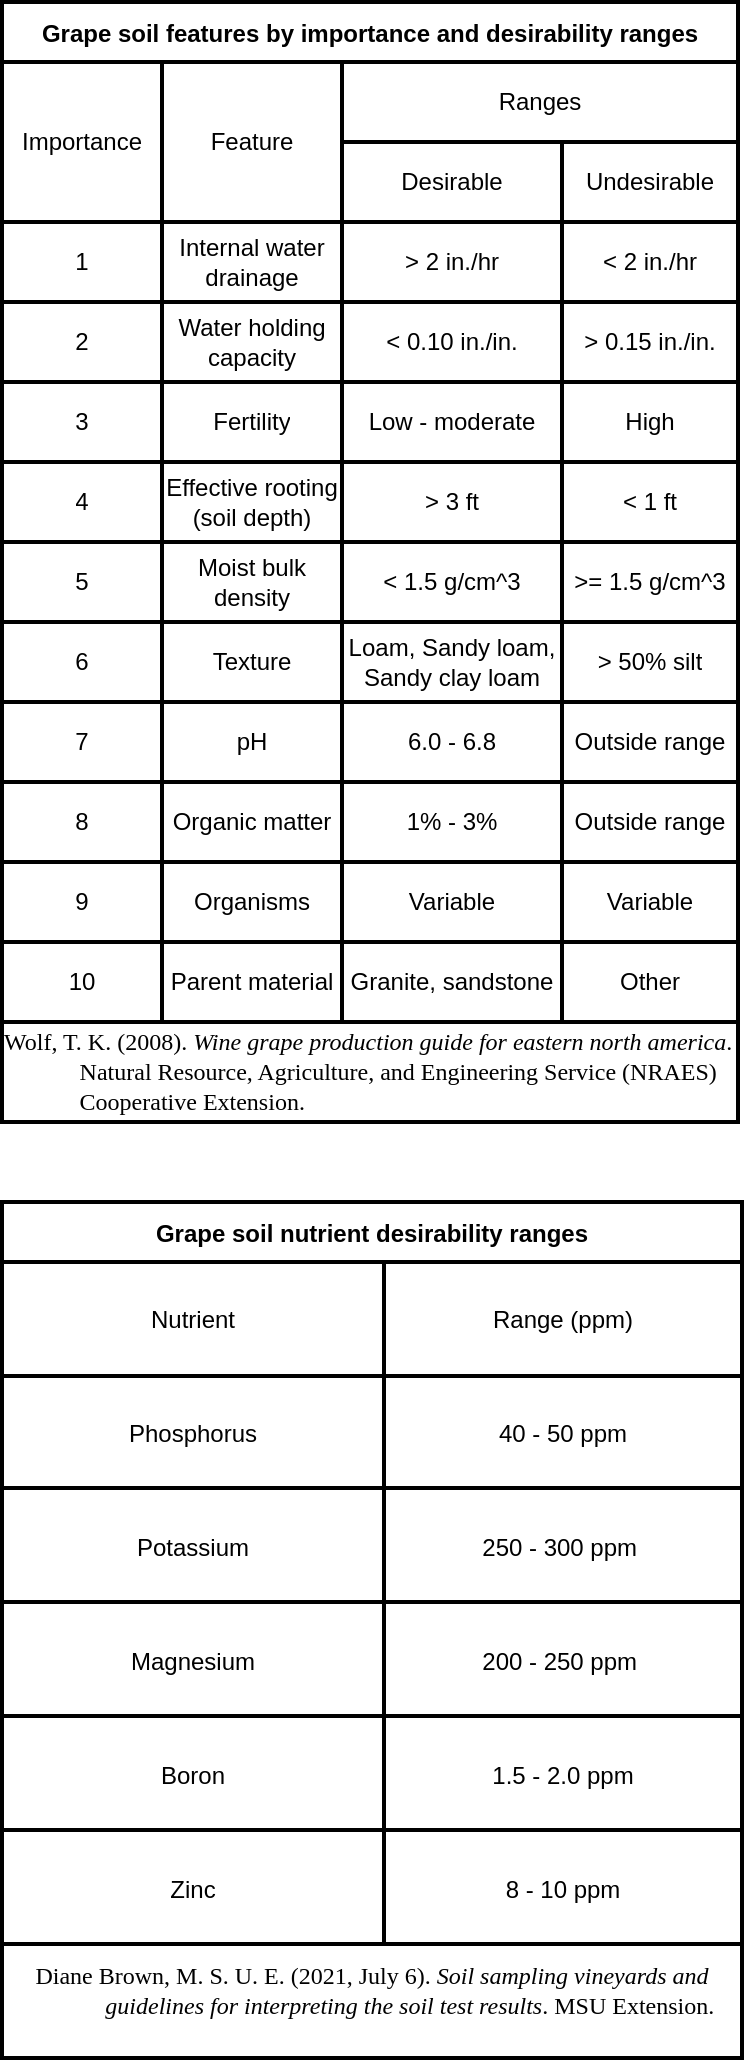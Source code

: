 <mxfile version="16.5.6" type="github">
  <diagram id="1BeaNvFZOrJ4yZ1JKT3H" name="Page-1">
    <mxGraphModel dx="1513" dy="729" grid="1" gridSize="10" guides="1" tooltips="1" connect="1" arrows="1" fold="1" page="0" pageScale="1" pageWidth="850" pageHeight="1100" math="0" shadow="0">
      <root>
        <mxCell id="0" />
        <mxCell id="1" parent="0" />
        <mxCell id="0N3fPxSNlgeO_tsuWIb--37" value="Grape soil features by importance and desirability ranges" style="shape=table;startSize=30;container=1;collapsible=0;childLayout=tableLayout;fontStyle=1;align=center;strokeWidth=2;" vertex="1" parent="1">
          <mxGeometry x="-50" y="40" width="368" height="560" as="geometry" />
        </mxCell>
        <mxCell id="0N3fPxSNlgeO_tsuWIb--38" value="" style="shape=tableRow;horizontal=0;startSize=0;swimlaneHead=0;swimlaneBody=0;top=0;left=0;bottom=0;right=0;collapsible=0;dropTarget=0;fillColor=none;points=[[0,0.5],[1,0.5]];portConstraint=eastwest;" vertex="1" parent="0N3fPxSNlgeO_tsuWIb--37">
          <mxGeometry y="30" width="368" height="40" as="geometry" />
        </mxCell>
        <mxCell id="0N3fPxSNlgeO_tsuWIb--99" value="Importance" style="shape=partialRectangle;html=1;whiteSpace=wrap;connectable=0;fillColor=none;top=0;left=0;bottom=0;right=0;overflow=hidden;rowspan=2;colspan=1;" vertex="1" parent="0N3fPxSNlgeO_tsuWIb--38">
          <mxGeometry width="80" height="80" as="geometry">
            <mxRectangle width="80" height="40" as="alternateBounds" />
          </mxGeometry>
        </mxCell>
        <mxCell id="0N3fPxSNlgeO_tsuWIb--39" value="Feature" style="shape=partialRectangle;html=1;whiteSpace=wrap;connectable=0;fillColor=none;top=0;left=0;bottom=0;right=0;overflow=hidden;rowspan=2;colspan=1;" vertex="1" parent="0N3fPxSNlgeO_tsuWIb--38">
          <mxGeometry x="80" width="90" height="80" as="geometry">
            <mxRectangle width="90" height="40" as="alternateBounds" />
          </mxGeometry>
        </mxCell>
        <mxCell id="0N3fPxSNlgeO_tsuWIb--40" value="Ranges" style="shape=partialRectangle;html=1;whiteSpace=wrap;connectable=0;fillColor=none;top=0;left=0;bottom=0;right=0;overflow=hidden;rowspan=1;colspan=2;" vertex="1" parent="0N3fPxSNlgeO_tsuWIb--38">
          <mxGeometry x="170" width="198" height="40" as="geometry">
            <mxRectangle width="110" height="40" as="alternateBounds" />
          </mxGeometry>
        </mxCell>
        <mxCell id="0N3fPxSNlgeO_tsuWIb--86" style="shape=partialRectangle;html=1;whiteSpace=wrap;connectable=0;fillColor=none;top=0;left=0;bottom=0;right=0;overflow=hidden;" vertex="1" visible="0" parent="0N3fPxSNlgeO_tsuWIb--38">
          <mxGeometry x="280" width="88" height="40" as="geometry">
            <mxRectangle width="88" height="40" as="alternateBounds" />
          </mxGeometry>
        </mxCell>
        <mxCell id="0N3fPxSNlgeO_tsuWIb--94" style="shape=tableRow;horizontal=0;startSize=0;swimlaneHead=0;swimlaneBody=0;top=0;left=0;bottom=0;right=0;collapsible=0;dropTarget=0;fillColor=none;points=[[0,0.5],[1,0.5]];portConstraint=eastwest;" vertex="1" parent="0N3fPxSNlgeO_tsuWIb--37">
          <mxGeometry y="70" width="368" height="40" as="geometry" />
        </mxCell>
        <mxCell id="0N3fPxSNlgeO_tsuWIb--100" style="shape=partialRectangle;html=1;whiteSpace=wrap;connectable=0;fillColor=none;top=0;left=0;bottom=0;right=0;overflow=hidden;" vertex="1" visible="0" parent="0N3fPxSNlgeO_tsuWIb--94">
          <mxGeometry width="80" height="40" as="geometry">
            <mxRectangle width="80" height="40" as="alternateBounds" />
          </mxGeometry>
        </mxCell>
        <mxCell id="0N3fPxSNlgeO_tsuWIb--95" style="shape=partialRectangle;html=1;whiteSpace=wrap;connectable=0;fillColor=none;top=0;left=0;bottom=0;right=0;overflow=hidden;" vertex="1" visible="0" parent="0N3fPxSNlgeO_tsuWIb--94">
          <mxGeometry x="80" width="90" height="40" as="geometry">
            <mxRectangle width="90" height="40" as="alternateBounds" />
          </mxGeometry>
        </mxCell>
        <mxCell id="0N3fPxSNlgeO_tsuWIb--96" value="Desirable" style="shape=partialRectangle;html=1;whiteSpace=wrap;connectable=0;fillColor=none;top=0;left=0;bottom=0;right=0;overflow=hidden;" vertex="1" parent="0N3fPxSNlgeO_tsuWIb--94">
          <mxGeometry x="170" width="110" height="40" as="geometry">
            <mxRectangle width="110" height="40" as="alternateBounds" />
          </mxGeometry>
        </mxCell>
        <mxCell id="0N3fPxSNlgeO_tsuWIb--97" value="Undesirable" style="shape=partialRectangle;html=1;whiteSpace=wrap;connectable=0;fillColor=none;top=0;left=0;bottom=0;right=0;overflow=hidden;" vertex="1" parent="0N3fPxSNlgeO_tsuWIb--94">
          <mxGeometry x="280" width="88" height="40" as="geometry">
            <mxRectangle width="88" height="40" as="alternateBounds" />
          </mxGeometry>
        </mxCell>
        <mxCell id="0N3fPxSNlgeO_tsuWIb--42" value="" style="shape=tableRow;horizontal=0;startSize=0;swimlaneHead=0;swimlaneBody=0;top=0;left=0;bottom=0;right=0;collapsible=0;dropTarget=0;fillColor=none;points=[[0,0.5],[1,0.5]];portConstraint=eastwest;" vertex="1" parent="0N3fPxSNlgeO_tsuWIb--37">
          <mxGeometry y="110" width="368" height="40" as="geometry" />
        </mxCell>
        <mxCell id="0N3fPxSNlgeO_tsuWIb--101" value="1" style="shape=partialRectangle;html=1;whiteSpace=wrap;connectable=0;fillColor=none;top=0;left=0;bottom=0;right=0;overflow=hidden;" vertex="1" parent="0N3fPxSNlgeO_tsuWIb--42">
          <mxGeometry width="80" height="40" as="geometry">
            <mxRectangle width="80" height="40" as="alternateBounds" />
          </mxGeometry>
        </mxCell>
        <mxCell id="0N3fPxSNlgeO_tsuWIb--43" value="Internal water drainage" style="shape=partialRectangle;html=1;whiteSpace=wrap;connectable=0;fillColor=none;top=0;left=0;bottom=0;right=0;overflow=hidden;" vertex="1" parent="0N3fPxSNlgeO_tsuWIb--42">
          <mxGeometry x="80" width="90" height="40" as="geometry">
            <mxRectangle width="90" height="40" as="alternateBounds" />
          </mxGeometry>
        </mxCell>
        <mxCell id="0N3fPxSNlgeO_tsuWIb--44" value="&amp;gt; 2 in./hr" style="shape=partialRectangle;html=1;whiteSpace=wrap;connectable=0;fillColor=none;top=0;left=0;bottom=0;right=0;overflow=hidden;" vertex="1" parent="0N3fPxSNlgeO_tsuWIb--42">
          <mxGeometry x="170" width="110" height="40" as="geometry">
            <mxRectangle width="110" height="40" as="alternateBounds" />
          </mxGeometry>
        </mxCell>
        <mxCell id="0N3fPxSNlgeO_tsuWIb--87" value="&lt;span&gt;&amp;lt; 2 in./hr&lt;/span&gt;" style="shape=partialRectangle;html=1;whiteSpace=wrap;connectable=0;fillColor=none;top=0;left=0;bottom=0;right=0;overflow=hidden;" vertex="1" parent="0N3fPxSNlgeO_tsuWIb--42">
          <mxGeometry x="280" width="88" height="40" as="geometry">
            <mxRectangle width="88" height="40" as="alternateBounds" />
          </mxGeometry>
        </mxCell>
        <mxCell id="0N3fPxSNlgeO_tsuWIb--46" value="" style="shape=tableRow;horizontal=0;startSize=0;swimlaneHead=0;swimlaneBody=0;top=0;left=0;bottom=0;right=0;collapsible=0;dropTarget=0;fillColor=none;points=[[0,0.5],[1,0.5]];portConstraint=eastwest;" vertex="1" parent="0N3fPxSNlgeO_tsuWIb--37">
          <mxGeometry y="150" width="368" height="40" as="geometry" />
        </mxCell>
        <mxCell id="0N3fPxSNlgeO_tsuWIb--102" value="2" style="shape=partialRectangle;html=1;whiteSpace=wrap;connectable=0;fillColor=none;top=0;left=0;bottom=0;right=0;overflow=hidden;" vertex="1" parent="0N3fPxSNlgeO_tsuWIb--46">
          <mxGeometry width="80" height="40" as="geometry">
            <mxRectangle width="80" height="40" as="alternateBounds" />
          </mxGeometry>
        </mxCell>
        <mxCell id="0N3fPxSNlgeO_tsuWIb--47" value="Water holding capacity" style="shape=partialRectangle;html=1;whiteSpace=wrap;connectable=0;fillColor=none;top=0;left=0;bottom=0;right=0;overflow=hidden;" vertex="1" parent="0N3fPxSNlgeO_tsuWIb--46">
          <mxGeometry x="80" width="90" height="40" as="geometry">
            <mxRectangle width="90" height="40" as="alternateBounds" />
          </mxGeometry>
        </mxCell>
        <mxCell id="0N3fPxSNlgeO_tsuWIb--48" value="&amp;lt; 0.10 in./in." style="shape=partialRectangle;html=1;whiteSpace=wrap;connectable=0;fillColor=none;top=0;left=0;bottom=0;right=0;overflow=hidden;" vertex="1" parent="0N3fPxSNlgeO_tsuWIb--46">
          <mxGeometry x="170" width="110" height="40" as="geometry">
            <mxRectangle width="110" height="40" as="alternateBounds" />
          </mxGeometry>
        </mxCell>
        <mxCell id="0N3fPxSNlgeO_tsuWIb--88" value="&amp;gt; 0.15 in./in." style="shape=partialRectangle;html=1;whiteSpace=wrap;connectable=0;fillColor=none;top=0;left=0;bottom=0;right=0;overflow=hidden;" vertex="1" parent="0N3fPxSNlgeO_tsuWIb--46">
          <mxGeometry x="280" width="88" height="40" as="geometry">
            <mxRectangle width="88" height="40" as="alternateBounds" />
          </mxGeometry>
        </mxCell>
        <mxCell id="0N3fPxSNlgeO_tsuWIb--50" value="" style="shape=tableRow;horizontal=0;startSize=0;swimlaneHead=0;swimlaneBody=0;top=0;left=0;bottom=0;right=0;collapsible=0;dropTarget=0;fillColor=none;points=[[0,0.5],[1,0.5]];portConstraint=eastwest;" vertex="1" parent="0N3fPxSNlgeO_tsuWIb--37">
          <mxGeometry y="190" width="368" height="40" as="geometry" />
        </mxCell>
        <mxCell id="0N3fPxSNlgeO_tsuWIb--103" value="3" style="shape=partialRectangle;html=1;whiteSpace=wrap;connectable=0;fillColor=none;top=0;left=0;bottom=0;right=0;overflow=hidden;" vertex="1" parent="0N3fPxSNlgeO_tsuWIb--50">
          <mxGeometry width="80" height="40" as="geometry">
            <mxRectangle width="80" height="40" as="alternateBounds" />
          </mxGeometry>
        </mxCell>
        <mxCell id="0N3fPxSNlgeO_tsuWIb--51" value="Fertility" style="shape=partialRectangle;html=1;whiteSpace=wrap;connectable=0;fillColor=none;top=0;left=0;bottom=0;right=0;overflow=hidden;" vertex="1" parent="0N3fPxSNlgeO_tsuWIb--50">
          <mxGeometry x="80" width="90" height="40" as="geometry">
            <mxRectangle width="90" height="40" as="alternateBounds" />
          </mxGeometry>
        </mxCell>
        <mxCell id="0N3fPxSNlgeO_tsuWIb--52" value="Low - moderate" style="shape=partialRectangle;html=1;whiteSpace=wrap;connectable=0;fillColor=none;top=0;left=0;bottom=0;right=0;overflow=hidden;" vertex="1" parent="0N3fPxSNlgeO_tsuWIb--50">
          <mxGeometry x="170" width="110" height="40" as="geometry">
            <mxRectangle width="110" height="40" as="alternateBounds" />
          </mxGeometry>
        </mxCell>
        <mxCell id="0N3fPxSNlgeO_tsuWIb--89" value="High" style="shape=partialRectangle;html=1;whiteSpace=wrap;connectable=0;fillColor=none;top=0;left=0;bottom=0;right=0;overflow=hidden;" vertex="1" parent="0N3fPxSNlgeO_tsuWIb--50">
          <mxGeometry x="280" width="88" height="40" as="geometry">
            <mxRectangle width="88" height="40" as="alternateBounds" />
          </mxGeometry>
        </mxCell>
        <mxCell id="0N3fPxSNlgeO_tsuWIb--54" value="" style="shape=tableRow;horizontal=0;startSize=0;swimlaneHead=0;swimlaneBody=0;top=0;left=0;bottom=0;right=0;collapsible=0;dropTarget=0;fillColor=none;points=[[0,0.5],[1,0.5]];portConstraint=eastwest;" vertex="1" parent="0N3fPxSNlgeO_tsuWIb--37">
          <mxGeometry y="230" width="368" height="40" as="geometry" />
        </mxCell>
        <mxCell id="0N3fPxSNlgeO_tsuWIb--104" value="4" style="shape=partialRectangle;html=1;whiteSpace=wrap;connectable=0;fillColor=none;top=0;left=0;bottom=0;right=0;overflow=hidden;" vertex="1" parent="0N3fPxSNlgeO_tsuWIb--54">
          <mxGeometry width="80" height="40" as="geometry">
            <mxRectangle width="80" height="40" as="alternateBounds" />
          </mxGeometry>
        </mxCell>
        <mxCell id="0N3fPxSNlgeO_tsuWIb--55" value="Effective rooting (soil depth)" style="shape=partialRectangle;html=1;whiteSpace=wrap;connectable=0;fillColor=none;top=0;left=0;bottom=0;right=0;overflow=hidden;" vertex="1" parent="0N3fPxSNlgeO_tsuWIb--54">
          <mxGeometry x="80" width="90" height="40" as="geometry">
            <mxRectangle width="90" height="40" as="alternateBounds" />
          </mxGeometry>
        </mxCell>
        <mxCell id="0N3fPxSNlgeO_tsuWIb--56" value="&amp;gt; 3 ft" style="shape=partialRectangle;html=1;whiteSpace=wrap;connectable=0;fillColor=none;top=0;left=0;bottom=0;right=0;overflow=hidden;" vertex="1" parent="0N3fPxSNlgeO_tsuWIb--54">
          <mxGeometry x="170" width="110" height="40" as="geometry">
            <mxRectangle width="110" height="40" as="alternateBounds" />
          </mxGeometry>
        </mxCell>
        <mxCell id="0N3fPxSNlgeO_tsuWIb--90" value="&amp;lt; 1 ft" style="shape=partialRectangle;html=1;whiteSpace=wrap;connectable=0;fillColor=none;top=0;left=0;bottom=0;right=0;overflow=hidden;" vertex="1" parent="0N3fPxSNlgeO_tsuWIb--54">
          <mxGeometry x="280" width="88" height="40" as="geometry">
            <mxRectangle width="88" height="40" as="alternateBounds" />
          </mxGeometry>
        </mxCell>
        <mxCell id="0N3fPxSNlgeO_tsuWIb--58" value="" style="shape=tableRow;horizontal=0;startSize=0;swimlaneHead=0;swimlaneBody=0;top=0;left=0;bottom=0;right=0;collapsible=0;dropTarget=0;fillColor=none;points=[[0,0.5],[1,0.5]];portConstraint=eastwest;" vertex="1" parent="0N3fPxSNlgeO_tsuWIb--37">
          <mxGeometry y="270" width="368" height="40" as="geometry" />
        </mxCell>
        <mxCell id="0N3fPxSNlgeO_tsuWIb--105" value="5" style="shape=partialRectangle;html=1;whiteSpace=wrap;connectable=0;fillColor=none;top=0;left=0;bottom=0;right=0;overflow=hidden;" vertex="1" parent="0N3fPxSNlgeO_tsuWIb--58">
          <mxGeometry width="80" height="40" as="geometry">
            <mxRectangle width="80" height="40" as="alternateBounds" />
          </mxGeometry>
        </mxCell>
        <mxCell id="0N3fPxSNlgeO_tsuWIb--59" value="Moist bulk density" style="shape=partialRectangle;html=1;whiteSpace=wrap;connectable=0;fillColor=none;top=0;left=0;bottom=0;right=0;overflow=hidden;" vertex="1" parent="0N3fPxSNlgeO_tsuWIb--58">
          <mxGeometry x="80" width="90" height="40" as="geometry">
            <mxRectangle width="90" height="40" as="alternateBounds" />
          </mxGeometry>
        </mxCell>
        <mxCell id="0N3fPxSNlgeO_tsuWIb--60" value="&amp;lt; 1.5 g/cm^3" style="shape=partialRectangle;html=1;whiteSpace=wrap;connectable=0;fillColor=none;top=0;left=0;bottom=0;right=0;overflow=hidden;" vertex="1" parent="0N3fPxSNlgeO_tsuWIb--58">
          <mxGeometry x="170" width="110" height="40" as="geometry">
            <mxRectangle width="110" height="40" as="alternateBounds" />
          </mxGeometry>
        </mxCell>
        <mxCell id="0N3fPxSNlgeO_tsuWIb--91" value="&amp;gt;= 1.5 g/cm^3" style="shape=partialRectangle;html=1;whiteSpace=wrap;connectable=0;fillColor=none;top=0;left=0;bottom=0;right=0;overflow=hidden;" vertex="1" parent="0N3fPxSNlgeO_tsuWIb--58">
          <mxGeometry x="280" width="88" height="40" as="geometry">
            <mxRectangle width="88" height="40" as="alternateBounds" />
          </mxGeometry>
        </mxCell>
        <mxCell id="0N3fPxSNlgeO_tsuWIb--62" value="" style="shape=tableRow;horizontal=0;startSize=0;swimlaneHead=0;swimlaneBody=0;top=0;left=0;bottom=0;right=0;collapsible=0;dropTarget=0;fillColor=none;points=[[0,0.5],[1,0.5]];portConstraint=eastwest;" vertex="1" parent="0N3fPxSNlgeO_tsuWIb--37">
          <mxGeometry y="310" width="368" height="40" as="geometry" />
        </mxCell>
        <mxCell id="0N3fPxSNlgeO_tsuWIb--106" value="6" style="shape=partialRectangle;html=1;whiteSpace=wrap;connectable=0;fillColor=none;top=0;left=0;bottom=0;right=0;overflow=hidden;" vertex="1" parent="0N3fPxSNlgeO_tsuWIb--62">
          <mxGeometry width="80" height="40" as="geometry">
            <mxRectangle width="80" height="40" as="alternateBounds" />
          </mxGeometry>
        </mxCell>
        <mxCell id="0N3fPxSNlgeO_tsuWIb--63" value="Texture" style="shape=partialRectangle;html=1;whiteSpace=wrap;connectable=0;fillColor=none;top=0;left=0;bottom=0;right=0;overflow=hidden;" vertex="1" parent="0N3fPxSNlgeO_tsuWIb--62">
          <mxGeometry x="80" width="90" height="40" as="geometry">
            <mxRectangle width="90" height="40" as="alternateBounds" />
          </mxGeometry>
        </mxCell>
        <mxCell id="0N3fPxSNlgeO_tsuWIb--64" value="Loam, Sandy loam, Sandy clay loam" style="shape=partialRectangle;html=1;whiteSpace=wrap;connectable=0;fillColor=none;top=0;left=0;bottom=0;right=0;overflow=hidden;" vertex="1" parent="0N3fPxSNlgeO_tsuWIb--62">
          <mxGeometry x="170" width="110" height="40" as="geometry">
            <mxRectangle width="110" height="40" as="alternateBounds" />
          </mxGeometry>
        </mxCell>
        <mxCell id="0N3fPxSNlgeO_tsuWIb--92" value="&amp;gt; 50% silt" style="shape=partialRectangle;html=1;whiteSpace=wrap;connectable=0;fillColor=none;top=0;left=0;bottom=0;right=0;overflow=hidden;" vertex="1" parent="0N3fPxSNlgeO_tsuWIb--62">
          <mxGeometry x="280" width="88" height="40" as="geometry">
            <mxRectangle width="88" height="40" as="alternateBounds" />
          </mxGeometry>
        </mxCell>
        <mxCell id="0N3fPxSNlgeO_tsuWIb--66" value="" style="shape=tableRow;horizontal=0;startSize=0;swimlaneHead=0;swimlaneBody=0;top=0;left=0;bottom=0;right=0;collapsible=0;dropTarget=0;fillColor=none;points=[[0,0.5],[1,0.5]];portConstraint=eastwest;" vertex="1" parent="0N3fPxSNlgeO_tsuWIb--37">
          <mxGeometry y="350" width="368" height="40" as="geometry" />
        </mxCell>
        <mxCell id="0N3fPxSNlgeO_tsuWIb--107" value="7" style="shape=partialRectangle;html=1;whiteSpace=wrap;connectable=0;fillColor=none;top=0;left=0;bottom=0;right=0;overflow=hidden;" vertex="1" parent="0N3fPxSNlgeO_tsuWIb--66">
          <mxGeometry width="80" height="40" as="geometry">
            <mxRectangle width="80" height="40" as="alternateBounds" />
          </mxGeometry>
        </mxCell>
        <mxCell id="0N3fPxSNlgeO_tsuWIb--67" value="pH" style="shape=partialRectangle;html=1;whiteSpace=wrap;connectable=0;fillColor=none;top=0;left=0;bottom=0;right=0;overflow=hidden;" vertex="1" parent="0N3fPxSNlgeO_tsuWIb--66">
          <mxGeometry x="80" width="90" height="40" as="geometry">
            <mxRectangle width="90" height="40" as="alternateBounds" />
          </mxGeometry>
        </mxCell>
        <mxCell id="0N3fPxSNlgeO_tsuWIb--68" value="6.0 - 6.8" style="shape=partialRectangle;html=1;whiteSpace=wrap;connectable=0;fillColor=none;top=0;left=0;bottom=0;right=0;overflow=hidden;" vertex="1" parent="0N3fPxSNlgeO_tsuWIb--66">
          <mxGeometry x="170" width="110" height="40" as="geometry">
            <mxRectangle width="110" height="40" as="alternateBounds" />
          </mxGeometry>
        </mxCell>
        <mxCell id="0N3fPxSNlgeO_tsuWIb--93" value="Outside range" style="shape=partialRectangle;html=1;whiteSpace=wrap;connectable=0;fillColor=none;top=0;left=0;bottom=0;right=0;overflow=hidden;" vertex="1" parent="0N3fPxSNlgeO_tsuWIb--66">
          <mxGeometry x="280" width="88" height="40" as="geometry">
            <mxRectangle width="88" height="40" as="alternateBounds" />
          </mxGeometry>
        </mxCell>
        <mxCell id="0N3fPxSNlgeO_tsuWIb--118" value="" style="shape=tableRow;horizontal=0;startSize=0;swimlaneHead=0;swimlaneBody=0;top=0;left=0;bottom=0;right=0;collapsible=0;dropTarget=0;fillColor=none;points=[[0,0.5],[1,0.5]];portConstraint=eastwest;" vertex="1" parent="0N3fPxSNlgeO_tsuWIb--37">
          <mxGeometry y="390" width="368" height="40" as="geometry" />
        </mxCell>
        <mxCell id="0N3fPxSNlgeO_tsuWIb--119" value="8" style="shape=partialRectangle;html=1;whiteSpace=wrap;connectable=0;fillColor=none;top=0;left=0;bottom=0;right=0;overflow=hidden;" vertex="1" parent="0N3fPxSNlgeO_tsuWIb--118">
          <mxGeometry width="80" height="40" as="geometry">
            <mxRectangle width="80" height="40" as="alternateBounds" />
          </mxGeometry>
        </mxCell>
        <mxCell id="0N3fPxSNlgeO_tsuWIb--120" value="Organic matter" style="shape=partialRectangle;html=1;whiteSpace=wrap;connectable=0;fillColor=none;top=0;left=0;bottom=0;right=0;overflow=hidden;" vertex="1" parent="0N3fPxSNlgeO_tsuWIb--118">
          <mxGeometry x="80" width="90" height="40" as="geometry">
            <mxRectangle width="90" height="40" as="alternateBounds" />
          </mxGeometry>
        </mxCell>
        <mxCell id="0N3fPxSNlgeO_tsuWIb--121" value="1% - 3%" style="shape=partialRectangle;html=1;whiteSpace=wrap;connectable=0;fillColor=none;top=0;left=0;bottom=0;right=0;overflow=hidden;" vertex="1" parent="0N3fPxSNlgeO_tsuWIb--118">
          <mxGeometry x="170" width="110" height="40" as="geometry">
            <mxRectangle width="110" height="40" as="alternateBounds" />
          </mxGeometry>
        </mxCell>
        <mxCell id="0N3fPxSNlgeO_tsuWIb--122" value="Outside range" style="shape=partialRectangle;html=1;whiteSpace=wrap;connectable=0;fillColor=none;top=0;left=0;bottom=0;right=0;overflow=hidden;" vertex="1" parent="0N3fPxSNlgeO_tsuWIb--118">
          <mxGeometry x="280" width="88" height="40" as="geometry">
            <mxRectangle width="88" height="40" as="alternateBounds" />
          </mxGeometry>
        </mxCell>
        <mxCell id="0N3fPxSNlgeO_tsuWIb--123" value="" style="shape=tableRow;horizontal=0;startSize=0;swimlaneHead=0;swimlaneBody=0;top=0;left=0;bottom=0;right=0;collapsible=0;dropTarget=0;fillColor=none;points=[[0,0.5],[1,0.5]];portConstraint=eastwest;" vertex="1" parent="0N3fPxSNlgeO_tsuWIb--37">
          <mxGeometry y="430" width="368" height="40" as="geometry" />
        </mxCell>
        <mxCell id="0N3fPxSNlgeO_tsuWIb--124" value="9" style="shape=partialRectangle;html=1;whiteSpace=wrap;connectable=0;fillColor=none;top=0;left=0;bottom=0;right=0;overflow=hidden;" vertex="1" parent="0N3fPxSNlgeO_tsuWIb--123">
          <mxGeometry width="80" height="40" as="geometry">
            <mxRectangle width="80" height="40" as="alternateBounds" />
          </mxGeometry>
        </mxCell>
        <mxCell id="0N3fPxSNlgeO_tsuWIb--125" value="Organisms" style="shape=partialRectangle;html=1;whiteSpace=wrap;connectable=0;fillColor=none;top=0;left=0;bottom=0;right=0;overflow=hidden;" vertex="1" parent="0N3fPxSNlgeO_tsuWIb--123">
          <mxGeometry x="80" width="90" height="40" as="geometry">
            <mxRectangle width="90" height="40" as="alternateBounds" />
          </mxGeometry>
        </mxCell>
        <mxCell id="0N3fPxSNlgeO_tsuWIb--126" value="Variable" style="shape=partialRectangle;html=1;whiteSpace=wrap;connectable=0;fillColor=none;top=0;left=0;bottom=0;right=0;overflow=hidden;" vertex="1" parent="0N3fPxSNlgeO_tsuWIb--123">
          <mxGeometry x="170" width="110" height="40" as="geometry">
            <mxRectangle width="110" height="40" as="alternateBounds" />
          </mxGeometry>
        </mxCell>
        <mxCell id="0N3fPxSNlgeO_tsuWIb--127" value="Variable" style="shape=partialRectangle;html=1;whiteSpace=wrap;connectable=0;fillColor=none;top=0;left=0;bottom=0;right=0;overflow=hidden;" vertex="1" parent="0N3fPxSNlgeO_tsuWIb--123">
          <mxGeometry x="280" width="88" height="40" as="geometry">
            <mxRectangle width="88" height="40" as="alternateBounds" />
          </mxGeometry>
        </mxCell>
        <mxCell id="0N3fPxSNlgeO_tsuWIb--128" value="" style="shape=tableRow;horizontal=0;startSize=0;swimlaneHead=0;swimlaneBody=0;top=0;left=0;bottom=0;right=0;collapsible=0;dropTarget=0;fillColor=none;points=[[0,0.5],[1,0.5]];portConstraint=eastwest;" vertex="1" parent="0N3fPxSNlgeO_tsuWIb--37">
          <mxGeometry y="470" width="368" height="40" as="geometry" />
        </mxCell>
        <mxCell id="0N3fPxSNlgeO_tsuWIb--129" value="10" style="shape=partialRectangle;html=1;whiteSpace=wrap;connectable=0;fillColor=none;top=0;left=0;bottom=0;right=0;overflow=hidden;" vertex="1" parent="0N3fPxSNlgeO_tsuWIb--128">
          <mxGeometry width="80" height="40" as="geometry">
            <mxRectangle width="80" height="40" as="alternateBounds" />
          </mxGeometry>
        </mxCell>
        <mxCell id="0N3fPxSNlgeO_tsuWIb--130" value="Parent material" style="shape=partialRectangle;html=1;whiteSpace=wrap;connectable=0;fillColor=none;top=0;left=0;bottom=0;right=0;overflow=hidden;" vertex="1" parent="0N3fPxSNlgeO_tsuWIb--128">
          <mxGeometry x="80" width="90" height="40" as="geometry">
            <mxRectangle width="90" height="40" as="alternateBounds" />
          </mxGeometry>
        </mxCell>
        <mxCell id="0N3fPxSNlgeO_tsuWIb--131" value="Granite&lt;span style=&quot;white-space: pre&quot;&gt;, sandstone&lt;/span&gt;" style="shape=partialRectangle;html=1;whiteSpace=wrap;connectable=0;fillColor=none;top=0;left=0;bottom=0;right=0;overflow=hidden;" vertex="1" parent="0N3fPxSNlgeO_tsuWIb--128">
          <mxGeometry x="170" width="110" height="40" as="geometry">
            <mxRectangle width="110" height="40" as="alternateBounds" />
          </mxGeometry>
        </mxCell>
        <mxCell id="0N3fPxSNlgeO_tsuWIb--132" value="Other" style="shape=partialRectangle;html=1;whiteSpace=wrap;connectable=0;fillColor=none;top=0;left=0;bottom=0;right=0;overflow=hidden;" vertex="1" parent="0N3fPxSNlgeO_tsuWIb--128">
          <mxGeometry x="280" width="88" height="40" as="geometry">
            <mxRectangle width="88" height="40" as="alternateBounds" />
          </mxGeometry>
        </mxCell>
        <mxCell id="0N3fPxSNlgeO_tsuWIb--133" style="shape=tableRow;horizontal=0;startSize=0;swimlaneHead=0;swimlaneBody=0;top=0;left=0;bottom=0;right=0;collapsible=0;dropTarget=0;fillColor=none;points=[[0,0.5],[1,0.5]];portConstraint=eastwest;" vertex="1" parent="0N3fPxSNlgeO_tsuWIb--37">
          <mxGeometry y="510" width="368" height="50" as="geometry" />
        </mxCell>
        <mxCell id="0N3fPxSNlgeO_tsuWIb--134" value="&lt;p style=&quot;text-align: left ; margin: 0px 0px 12px 37.8px ; text-indent: -37.8px ; font-stretch: normal ; line-height: normal ; font-family: &amp;#34;times&amp;#34;&quot;&gt;&lt;span&gt;Wolf, T. K. (2008). &lt;i&gt;Wine grape production guide for eastern north america&lt;/i&gt;. Natural Resource, Agriculture, and Engineering Service (NRAES) Cooperative Extension.&amp;nbsp;&lt;/span&gt;&lt;/p&gt;" style="shape=partialRectangle;html=1;whiteSpace=wrap;connectable=0;fillColor=none;top=0;left=0;bottom=0;right=0;overflow=hidden;rowspan=1;colspan=4;" vertex="1" parent="0N3fPxSNlgeO_tsuWIb--133">
          <mxGeometry width="368" height="50" as="geometry">
            <mxRectangle width="80" height="50" as="alternateBounds" />
          </mxGeometry>
        </mxCell>
        <mxCell id="0N3fPxSNlgeO_tsuWIb--135" style="shape=partialRectangle;html=1;whiteSpace=wrap;connectable=0;fillColor=none;top=0;left=0;bottom=0;right=0;overflow=hidden;" vertex="1" visible="0" parent="0N3fPxSNlgeO_tsuWIb--133">
          <mxGeometry x="80" width="90" height="50" as="geometry">
            <mxRectangle width="90" height="50" as="alternateBounds" />
          </mxGeometry>
        </mxCell>
        <mxCell id="0N3fPxSNlgeO_tsuWIb--136" style="shape=partialRectangle;html=1;whiteSpace=wrap;connectable=0;fillColor=none;top=0;left=0;bottom=0;right=0;overflow=hidden;" vertex="1" visible="0" parent="0N3fPxSNlgeO_tsuWIb--133">
          <mxGeometry x="170" width="110" height="50" as="geometry">
            <mxRectangle width="110" height="50" as="alternateBounds" />
          </mxGeometry>
        </mxCell>
        <mxCell id="0N3fPxSNlgeO_tsuWIb--137" style="shape=partialRectangle;html=1;whiteSpace=wrap;connectable=0;fillColor=none;top=0;left=0;bottom=0;right=0;overflow=hidden;" vertex="1" visible="0" parent="0N3fPxSNlgeO_tsuWIb--133">
          <mxGeometry x="280" width="88" height="50" as="geometry">
            <mxRectangle width="88" height="50" as="alternateBounds" />
          </mxGeometry>
        </mxCell>
        <mxCell id="0N3fPxSNlgeO_tsuWIb--218" value="Grape soil nutrient desirability ranges" style="shape=table;startSize=30;container=1;collapsible=0;childLayout=tableLayout;fontStyle=1;align=center;strokeWidth=2;" vertex="1" parent="1">
          <mxGeometry x="-50" y="640" width="370" height="428" as="geometry" />
        </mxCell>
        <mxCell id="0N3fPxSNlgeO_tsuWIb--219" value="" style="shape=tableRow;horizontal=0;startSize=0;swimlaneHead=0;swimlaneBody=0;top=0;left=0;bottom=0;right=0;collapsible=0;dropTarget=0;fillColor=none;points=[[0,0.5],[1,0.5]];portConstraint=eastwest;strokeWidth=2;" vertex="1" parent="0N3fPxSNlgeO_tsuWIb--218">
          <mxGeometry y="30" width="370" height="57" as="geometry" />
        </mxCell>
        <mxCell id="0N3fPxSNlgeO_tsuWIb--220" value="Nutrient" style="shape=partialRectangle;html=1;whiteSpace=wrap;connectable=0;fillColor=none;top=0;left=0;bottom=0;right=0;overflow=hidden;strokeWidth=2;" vertex="1" parent="0N3fPxSNlgeO_tsuWIb--219">
          <mxGeometry width="191" height="57" as="geometry">
            <mxRectangle width="191" height="57" as="alternateBounds" />
          </mxGeometry>
        </mxCell>
        <mxCell id="0N3fPxSNlgeO_tsuWIb--221" value="Range (ppm)" style="shape=partialRectangle;html=1;whiteSpace=wrap;connectable=0;fillColor=none;top=0;left=0;bottom=0;right=0;overflow=hidden;strokeWidth=2;" vertex="1" parent="0N3fPxSNlgeO_tsuWIb--219">
          <mxGeometry x="191" width="179" height="57" as="geometry">
            <mxRectangle width="179" height="57" as="alternateBounds" />
          </mxGeometry>
        </mxCell>
        <mxCell id="0N3fPxSNlgeO_tsuWIb--223" value="" style="shape=tableRow;horizontal=0;startSize=0;swimlaneHead=0;swimlaneBody=0;top=0;left=0;bottom=0;right=0;collapsible=0;dropTarget=0;fillColor=none;points=[[0,0.5],[1,0.5]];portConstraint=eastwest;strokeWidth=2;" vertex="1" parent="0N3fPxSNlgeO_tsuWIb--218">
          <mxGeometry y="87" width="370" height="56" as="geometry" />
        </mxCell>
        <mxCell id="0N3fPxSNlgeO_tsuWIb--224" value="&lt;p style=&quot;margin: 0px ; font-stretch: normal ; line-height: normal&quot;&gt;Phosphorus&lt;/p&gt;" style="shape=partialRectangle;html=1;whiteSpace=wrap;connectable=0;fillColor=none;top=0;left=0;bottom=0;right=0;overflow=hidden;strokeWidth=2;" vertex="1" parent="0N3fPxSNlgeO_tsuWIb--223">
          <mxGeometry width="191" height="56" as="geometry">
            <mxRectangle width="191" height="56" as="alternateBounds" />
          </mxGeometry>
        </mxCell>
        <mxCell id="0N3fPxSNlgeO_tsuWIb--225" value="&lt;p style=&quot;margin: 0px ; font-stretch: normal ; line-height: normal&quot;&gt;40 - 50 ppm&lt;/p&gt;" style="shape=partialRectangle;html=1;whiteSpace=wrap;connectable=0;fillColor=none;top=0;left=0;bottom=0;right=0;overflow=hidden;strokeWidth=2;" vertex="1" parent="0N3fPxSNlgeO_tsuWIb--223">
          <mxGeometry x="191" width="179" height="56" as="geometry">
            <mxRectangle width="179" height="56" as="alternateBounds" />
          </mxGeometry>
        </mxCell>
        <mxCell id="0N3fPxSNlgeO_tsuWIb--227" value="" style="shape=tableRow;horizontal=0;startSize=0;swimlaneHead=0;swimlaneBody=0;top=0;left=0;bottom=0;right=0;collapsible=0;dropTarget=0;fillColor=none;points=[[0,0.5],[1,0.5]];portConstraint=eastwest;strokeWidth=2;" vertex="1" parent="0N3fPxSNlgeO_tsuWIb--218">
          <mxGeometry y="143" width="370" height="57" as="geometry" />
        </mxCell>
        <mxCell id="0N3fPxSNlgeO_tsuWIb--228" value="&lt;p style=&quot;margin: 0px ; font-stretch: normal ; line-height: normal&quot;&gt;Potassium&lt;/p&gt;" style="shape=partialRectangle;html=1;whiteSpace=wrap;connectable=0;fillColor=none;top=0;left=0;bottom=0;right=0;overflow=hidden;strokeWidth=2;" vertex="1" parent="0N3fPxSNlgeO_tsuWIb--227">
          <mxGeometry width="191" height="57" as="geometry">
            <mxRectangle width="191" height="57" as="alternateBounds" />
          </mxGeometry>
        </mxCell>
        <mxCell id="0N3fPxSNlgeO_tsuWIb--229" value="&lt;p style=&quot;margin: 0px ; font-stretch: normal ; line-height: normal&quot;&gt;250 - 300 ppm&amp;nbsp;&lt;/p&gt;" style="shape=partialRectangle;html=1;whiteSpace=wrap;connectable=0;fillColor=none;top=0;left=0;bottom=0;right=0;overflow=hidden;strokeWidth=2;" vertex="1" parent="0N3fPxSNlgeO_tsuWIb--227">
          <mxGeometry x="191" width="179" height="57" as="geometry">
            <mxRectangle width="179" height="57" as="alternateBounds" />
          </mxGeometry>
        </mxCell>
        <mxCell id="0N3fPxSNlgeO_tsuWIb--231" value="" style="shape=tableRow;horizontal=0;startSize=0;swimlaneHead=0;swimlaneBody=0;top=0;left=0;bottom=0;right=0;collapsible=0;dropTarget=0;fillColor=none;points=[[0,0.5],[1,0.5]];portConstraint=eastwest;strokeWidth=2;" vertex="1" parent="0N3fPxSNlgeO_tsuWIb--218">
          <mxGeometry y="200" width="370" height="57" as="geometry" />
        </mxCell>
        <mxCell id="0N3fPxSNlgeO_tsuWIb--232" value="&lt;p style=&quot;margin: 0px ; font-stretch: normal ; line-height: normal&quot;&gt;Magnesium&lt;/p&gt;" style="shape=partialRectangle;html=1;whiteSpace=wrap;connectable=0;fillColor=none;top=0;left=0;bottom=0;right=0;overflow=hidden;strokeWidth=2;" vertex="1" parent="0N3fPxSNlgeO_tsuWIb--231">
          <mxGeometry width="191" height="57" as="geometry">
            <mxRectangle width="191" height="57" as="alternateBounds" />
          </mxGeometry>
        </mxCell>
        <mxCell id="0N3fPxSNlgeO_tsuWIb--233" value="&lt;p style=&quot;margin: 0px ; font-stretch: normal ; line-height: normal&quot;&gt;200 - 250 ppm&amp;nbsp;&lt;/p&gt;" style="shape=partialRectangle;html=1;whiteSpace=wrap;connectable=0;fillColor=none;top=0;left=0;bottom=0;right=0;overflow=hidden;strokeWidth=2;" vertex="1" parent="0N3fPxSNlgeO_tsuWIb--231">
          <mxGeometry x="191" width="179" height="57" as="geometry">
            <mxRectangle width="179" height="57" as="alternateBounds" />
          </mxGeometry>
        </mxCell>
        <mxCell id="0N3fPxSNlgeO_tsuWIb--234" value="" style="shape=tableRow;horizontal=0;startSize=0;swimlaneHead=0;swimlaneBody=0;top=0;left=0;bottom=0;right=0;collapsible=0;dropTarget=0;fillColor=none;points=[[0,0.5],[1,0.5]];portConstraint=eastwest;strokeWidth=2;" vertex="1" parent="0N3fPxSNlgeO_tsuWIb--218">
          <mxGeometry y="257" width="370" height="57" as="geometry" />
        </mxCell>
        <mxCell id="0N3fPxSNlgeO_tsuWIb--235" value="&lt;p style=&quot;margin: 0px ; font-stretch: normal ; line-height: normal&quot;&gt;Boron&lt;/p&gt;" style="shape=partialRectangle;html=1;whiteSpace=wrap;connectable=0;fillColor=none;top=0;left=0;bottom=0;right=0;overflow=hidden;strokeWidth=2;" vertex="1" parent="0N3fPxSNlgeO_tsuWIb--234">
          <mxGeometry width="191" height="57" as="geometry">
            <mxRectangle width="191" height="57" as="alternateBounds" />
          </mxGeometry>
        </mxCell>
        <mxCell id="0N3fPxSNlgeO_tsuWIb--236" value="&lt;p style=&quot;margin: 0px ; font-stretch: normal ; line-height: normal&quot;&gt;1.5 - 2.0 ppm&lt;/p&gt;" style="shape=partialRectangle;html=1;whiteSpace=wrap;connectable=0;fillColor=none;top=0;left=0;bottom=0;right=0;overflow=hidden;strokeWidth=2;" vertex="1" parent="0N3fPxSNlgeO_tsuWIb--234">
          <mxGeometry x="191" width="179" height="57" as="geometry">
            <mxRectangle width="179" height="57" as="alternateBounds" />
          </mxGeometry>
        </mxCell>
        <mxCell id="0N3fPxSNlgeO_tsuWIb--237" value="" style="shape=tableRow;horizontal=0;startSize=0;swimlaneHead=0;swimlaneBody=0;top=0;left=0;bottom=0;right=0;collapsible=0;dropTarget=0;fillColor=none;points=[[0,0.5],[1,0.5]];portConstraint=eastwest;strokeWidth=2;" vertex="1" parent="0N3fPxSNlgeO_tsuWIb--218">
          <mxGeometry y="314" width="370" height="57" as="geometry" />
        </mxCell>
        <mxCell id="0N3fPxSNlgeO_tsuWIb--238" value="&lt;p style=&quot;margin: 0px ; font-stretch: normal ; line-height: normal&quot;&gt;Zinc&lt;/p&gt;" style="shape=partialRectangle;html=1;whiteSpace=wrap;connectable=0;fillColor=none;top=0;left=0;bottom=0;right=0;overflow=hidden;strokeWidth=2;" vertex="1" parent="0N3fPxSNlgeO_tsuWIb--237">
          <mxGeometry width="191" height="57" as="geometry">
            <mxRectangle width="191" height="57" as="alternateBounds" />
          </mxGeometry>
        </mxCell>
        <mxCell id="0N3fPxSNlgeO_tsuWIb--239" value="&lt;p style=&quot;margin: 0px ; font-stretch: normal ; line-height: normal&quot;&gt;8 - 10 ppm&lt;/p&gt;" style="shape=partialRectangle;html=1;whiteSpace=wrap;connectable=0;fillColor=none;top=0;left=0;bottom=0;right=0;overflow=hidden;strokeWidth=2;" vertex="1" parent="0N3fPxSNlgeO_tsuWIb--237">
          <mxGeometry x="191" width="179" height="57" as="geometry">
            <mxRectangle width="179" height="57" as="alternateBounds" />
          </mxGeometry>
        </mxCell>
        <mxCell id="0N3fPxSNlgeO_tsuWIb--240" style="shape=tableRow;horizontal=0;startSize=0;swimlaneHead=0;swimlaneBody=0;top=0;left=0;bottom=0;right=0;collapsible=0;dropTarget=0;fillColor=none;points=[[0,0.5],[1,0.5]];portConstraint=eastwest;strokeWidth=2;" vertex="1" parent="0N3fPxSNlgeO_tsuWIb--218">
          <mxGeometry y="371" width="370" height="57" as="geometry" />
        </mxCell>
        <mxCell id="0N3fPxSNlgeO_tsuWIb--241" value="&lt;p style=&quot;margin: 0px 0px 12px 37.8px ; text-indent: -37.8px ; font-stretch: normal ; line-height: normal ; font-family: &amp;#34;times&amp;#34;&quot;&gt;&lt;span&gt;Diane Brown, M. S. U. E. (2021, July 6). &lt;i&gt;Soil sampling vineyards and guidelines for interpreting the soil test results&lt;/i&gt;. MSU Extension.&lt;/span&gt;&lt;/p&gt;" style="shape=partialRectangle;html=1;whiteSpace=wrap;connectable=0;fillColor=none;top=0;left=0;bottom=0;right=0;overflow=hidden;strokeWidth=2;rowspan=1;colspan=2;" vertex="1" parent="0N3fPxSNlgeO_tsuWIb--240">
          <mxGeometry width="370" height="57" as="geometry">
            <mxRectangle width="191" height="57" as="alternateBounds" />
          </mxGeometry>
        </mxCell>
        <mxCell id="0N3fPxSNlgeO_tsuWIb--242" style="shape=partialRectangle;html=1;whiteSpace=wrap;connectable=0;fillColor=none;top=0;left=0;bottom=0;right=0;overflow=hidden;strokeWidth=2;" vertex="1" visible="0" parent="0N3fPxSNlgeO_tsuWIb--240">
          <mxGeometry x="191" width="179" height="57" as="geometry">
            <mxRectangle width="179" height="57" as="alternateBounds" />
          </mxGeometry>
        </mxCell>
      </root>
    </mxGraphModel>
  </diagram>
</mxfile>
